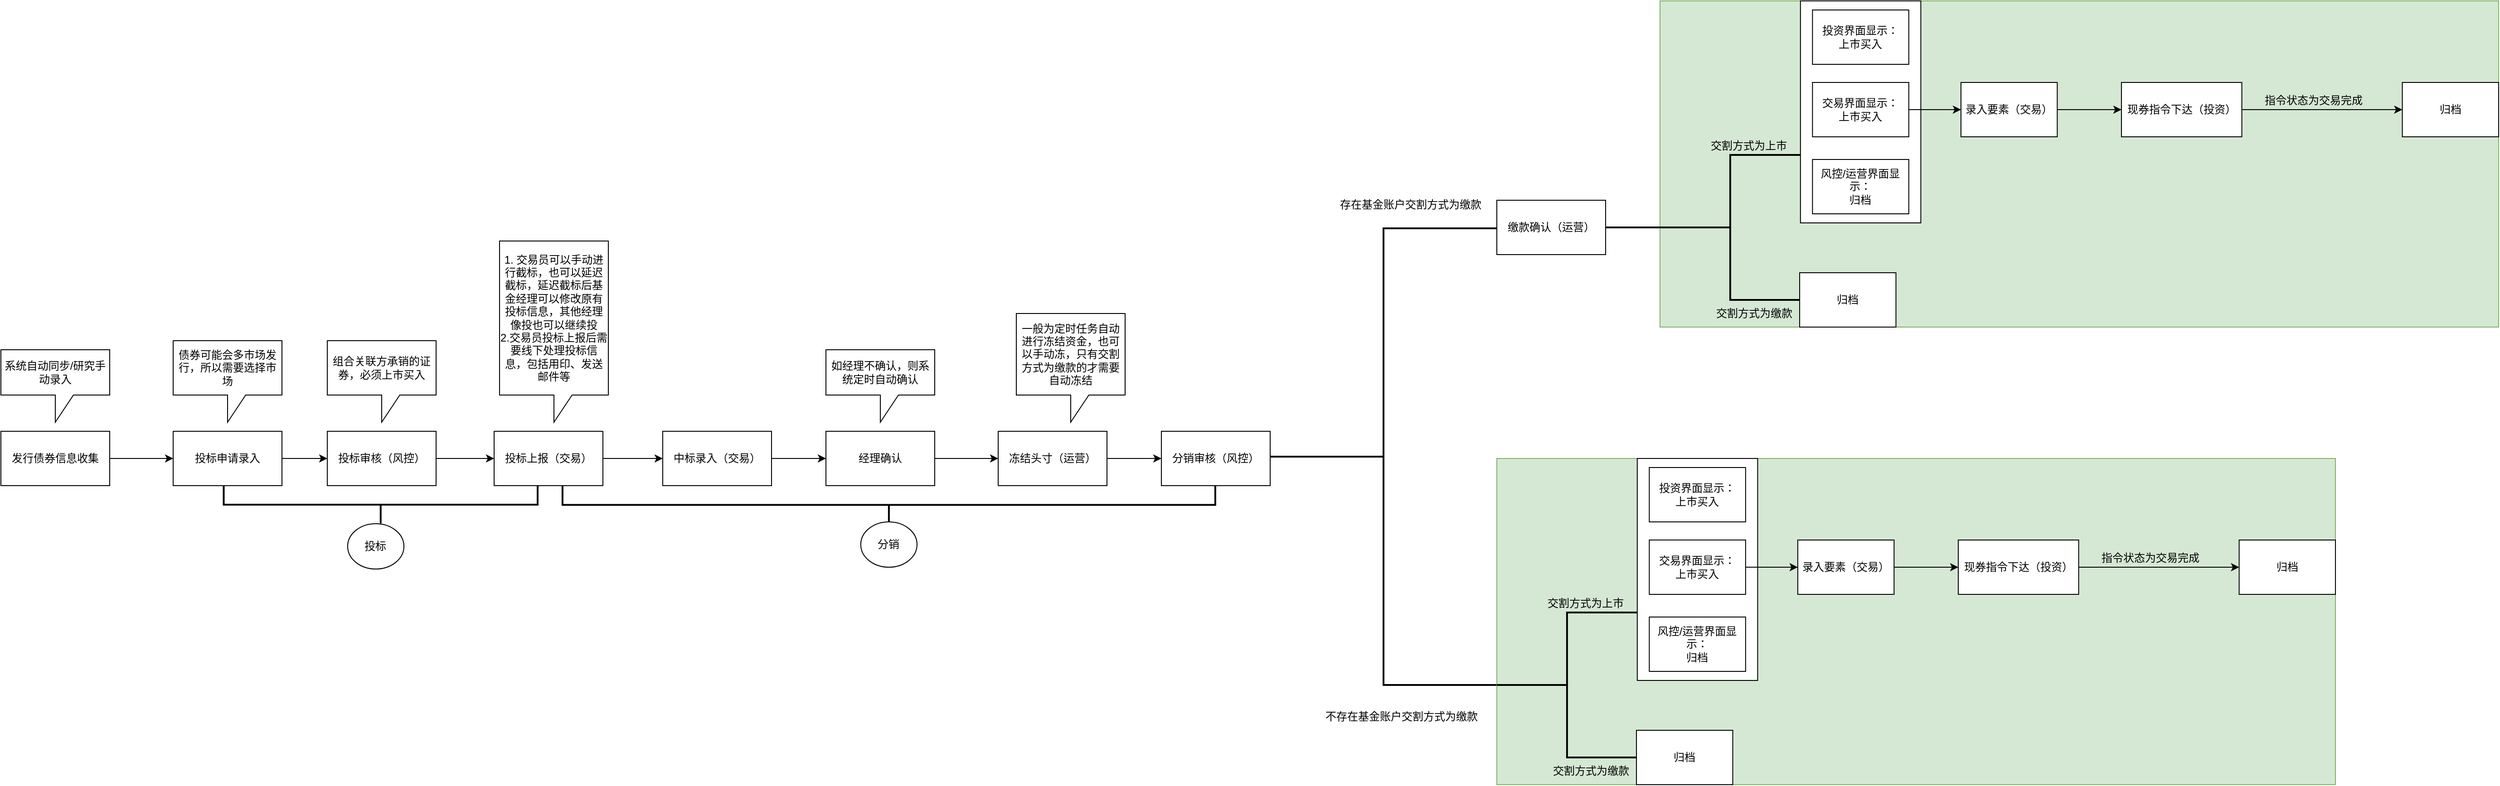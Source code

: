 <mxfile version="21.6.5" type="github">
  <diagram name="Page-1" id="9l_n-vJ5dFMjZLFDEs7Z">
    <mxGraphModel dx="3267" dy="2418" grid="1" gridSize="10" guides="1" tooltips="1" connect="1" arrows="1" fold="1" page="1" pageScale="1" pageWidth="827" pageHeight="1169" math="0" shadow="0">
      <root>
        <mxCell id="0" />
        <mxCell id="1" parent="0" />
        <mxCell id="hEPiWNOAB4XM48eltgoP-20" style="edgeStyle=orthogonalEdgeStyle;rounded=0;orthogonalLoop=1;jettySize=auto;html=1;entryX=0;entryY=0.5;entryDx=0;entryDy=0;" parent="1" source="hEPiWNOAB4XM48eltgoP-1" target="hEPiWNOAB4XM48eltgoP-2" edge="1">
          <mxGeometry relative="1" as="geometry" />
        </mxCell>
        <mxCell id="hEPiWNOAB4XM48eltgoP-1" value="投标申请录入" style="rounded=0;whiteSpace=wrap;html=1;" parent="1" vertex="1">
          <mxGeometry x="60" y="350" width="120" height="60" as="geometry" />
        </mxCell>
        <mxCell id="hEPiWNOAB4XM48eltgoP-21" style="edgeStyle=orthogonalEdgeStyle;rounded=0;orthogonalLoop=1;jettySize=auto;html=1;entryX=0;entryY=0.5;entryDx=0;entryDy=0;" parent="1" source="hEPiWNOAB4XM48eltgoP-2" target="hEPiWNOAB4XM48eltgoP-5" edge="1">
          <mxGeometry relative="1" as="geometry" />
        </mxCell>
        <mxCell id="hEPiWNOAB4XM48eltgoP-2" value="投标审核（风控）" style="rounded=0;whiteSpace=wrap;html=1;" parent="1" vertex="1">
          <mxGeometry x="230" y="350" width="120" height="60" as="geometry" />
        </mxCell>
        <mxCell id="hEPiWNOAB4XM48eltgoP-23" style="edgeStyle=orthogonalEdgeStyle;rounded=0;orthogonalLoop=1;jettySize=auto;html=1;" parent="1" source="hEPiWNOAB4XM48eltgoP-5" target="hEPiWNOAB4XM48eltgoP-6" edge="1">
          <mxGeometry relative="1" as="geometry" />
        </mxCell>
        <mxCell id="hEPiWNOAB4XM48eltgoP-5" value="投标上报（交易）" style="rounded=0;whiteSpace=wrap;html=1;" parent="1" vertex="1">
          <mxGeometry x="414" y="350" width="120" height="60" as="geometry" />
        </mxCell>
        <mxCell id="hEPiWNOAB4XM48eltgoP-24" style="edgeStyle=orthogonalEdgeStyle;rounded=0;orthogonalLoop=1;jettySize=auto;html=1;entryX=0;entryY=0.5;entryDx=0;entryDy=0;" parent="1" source="hEPiWNOAB4XM48eltgoP-6" target="hEPiWNOAB4XM48eltgoP-7" edge="1">
          <mxGeometry relative="1" as="geometry" />
        </mxCell>
        <mxCell id="hEPiWNOAB4XM48eltgoP-6" value="中标录入（交易）" style="rounded=0;whiteSpace=wrap;html=1;" parent="1" vertex="1">
          <mxGeometry x="600" y="350" width="120" height="60" as="geometry" />
        </mxCell>
        <mxCell id="hEPiWNOAB4XM48eltgoP-25" style="edgeStyle=orthogonalEdgeStyle;rounded=0;orthogonalLoop=1;jettySize=auto;html=1;entryX=0;entryY=0.5;entryDx=0;entryDy=0;" parent="1" source="hEPiWNOAB4XM48eltgoP-7" target="hEPiWNOAB4XM48eltgoP-8" edge="1">
          <mxGeometry relative="1" as="geometry" />
        </mxCell>
        <mxCell id="hEPiWNOAB4XM48eltgoP-7" value="经理确认" style="rounded=0;whiteSpace=wrap;html=1;" parent="1" vertex="1">
          <mxGeometry x="780" y="350" width="120" height="60" as="geometry" />
        </mxCell>
        <mxCell id="hEPiWNOAB4XM48eltgoP-26" style="edgeStyle=orthogonalEdgeStyle;rounded=0;orthogonalLoop=1;jettySize=auto;html=1;entryX=0;entryY=0.5;entryDx=0;entryDy=0;" parent="1" source="hEPiWNOAB4XM48eltgoP-8" target="hEPiWNOAB4XM48eltgoP-9" edge="1">
          <mxGeometry relative="1" as="geometry" />
        </mxCell>
        <mxCell id="hEPiWNOAB4XM48eltgoP-8" value="冻结头寸（运营）" style="rounded=0;whiteSpace=wrap;html=1;" parent="1" vertex="1">
          <mxGeometry x="970" y="350" width="120" height="60" as="geometry" />
        </mxCell>
        <mxCell id="hEPiWNOAB4XM48eltgoP-9" value="分销审核（风控）" style="rounded=0;whiteSpace=wrap;html=1;" parent="1" vertex="1">
          <mxGeometry x="1150" y="350" width="120" height="60" as="geometry" />
        </mxCell>
        <mxCell id="hEPiWNOAB4XM48eltgoP-17" value="" style="group" parent="1" vertex="1" connectable="0">
          <mxGeometry x="109" y="406" width="331" height="212.5" as="geometry" />
        </mxCell>
        <mxCell id="hEPiWNOAB4XM48eltgoP-14" value="" style="strokeWidth=2;html=1;shape=mxgraph.flowchart.annotation_2;align=left;labelPosition=right;pointerEvents=1;rotation=-90;" parent="hEPiWNOAB4XM48eltgoP-17" vertex="1">
          <mxGeometry x="159.19" y="-148.12" width="41.38" height="346.25" as="geometry" />
        </mxCell>
        <mxCell id="hEPiWNOAB4XM48eltgoP-16" value="投标" style="ellipse;whiteSpace=wrap;html=1;" parent="hEPiWNOAB4XM48eltgoP-17" vertex="1">
          <mxGeometry x="143.469" y="46" width="62.062" height="50" as="geometry" />
        </mxCell>
        <mxCell id="hEPiWNOAB4XM48eltgoP-18" value="" style="strokeWidth=2;html=1;shape=mxgraph.flowchart.annotation_2;align=left;labelPosition=right;pointerEvents=1;rotation=-90;" parent="1" vertex="1">
          <mxGeometry x="828.75" y="71.25" width="41.38" height="720" as="geometry" />
        </mxCell>
        <mxCell id="hEPiWNOAB4XM48eltgoP-19" value="分销" style="ellipse;whiteSpace=wrap;html=1;" parent="1" vertex="1">
          <mxGeometry x="818.409" y="450" width="62.062" height="50" as="geometry" />
        </mxCell>
        <mxCell id="M6cpoT_YFVFPnxx10Tcq-2" style="edgeStyle=orthogonalEdgeStyle;rounded=0;orthogonalLoop=1;jettySize=auto;html=1;" edge="1" parent="1" source="M6cpoT_YFVFPnxx10Tcq-1" target="hEPiWNOAB4XM48eltgoP-1">
          <mxGeometry relative="1" as="geometry" />
        </mxCell>
        <mxCell id="M6cpoT_YFVFPnxx10Tcq-1" value="发行债券信息收集&lt;br&gt;" style="rounded=0;whiteSpace=wrap;html=1;" vertex="1" parent="1">
          <mxGeometry x="-130" y="350" width="120" height="60" as="geometry" />
        </mxCell>
        <mxCell id="M6cpoT_YFVFPnxx10Tcq-3" value="如经理不确认，则系统定时自动确认" style="shape=callout;whiteSpace=wrap;html=1;perimeter=calloutPerimeter;" vertex="1" parent="1">
          <mxGeometry x="780" y="260" width="120" height="80" as="geometry" />
        </mxCell>
        <mxCell id="M6cpoT_YFVFPnxx10Tcq-4" value="系统自动同步/研究手动录入" style="shape=callout;whiteSpace=wrap;html=1;perimeter=calloutPerimeter;" vertex="1" parent="1">
          <mxGeometry x="-130" y="260" width="120" height="80" as="geometry" />
        </mxCell>
        <mxCell id="M6cpoT_YFVFPnxx10Tcq-5" value="1. 交易员可以手动进行截标，也可以延迟截标，延迟截标后基金经理可以修改原有投标信息，其他经理像投也可以继续投&lt;br&gt;2.交易员投标上报后需要线下处理投标信息，包括用印、发送邮件等" style="shape=callout;whiteSpace=wrap;html=1;perimeter=calloutPerimeter;" vertex="1" parent="1">
          <mxGeometry x="420" y="140" width="120" height="200" as="geometry" />
        </mxCell>
        <mxCell id="M6cpoT_YFVFPnxx10Tcq-6" value="一般为定时任务自动进行冻结资金，也可以手动冻，只有交割方式为缴款的才需要自动冻结" style="shape=callout;whiteSpace=wrap;html=1;perimeter=calloutPerimeter;" vertex="1" parent="1">
          <mxGeometry x="990" y="220" width="120" height="120" as="geometry" />
        </mxCell>
        <mxCell id="M6cpoT_YFVFPnxx10Tcq-7" value="债券可能会多市场发行，所以需要选择市场" style="shape=callout;whiteSpace=wrap;html=1;perimeter=calloutPerimeter;" vertex="1" parent="1">
          <mxGeometry x="60" y="250" width="120" height="90" as="geometry" />
        </mxCell>
        <mxCell id="M6cpoT_YFVFPnxx10Tcq-8" value="组合关联方承销的证券，必须上市买入" style="shape=callout;whiteSpace=wrap;html=1;perimeter=calloutPerimeter;" vertex="1" parent="1">
          <mxGeometry x="230" y="250" width="120" height="90" as="geometry" />
        </mxCell>
        <mxCell id="M6cpoT_YFVFPnxx10Tcq-64" value="" style="group" vertex="1" connectable="0" parent="1">
          <mxGeometry x="1270" y="-125" width="1355" height="865" as="geometry" />
        </mxCell>
        <mxCell id="M6cpoT_YFVFPnxx10Tcq-24" value="缴款确认（运营）" style="rounded=0;whiteSpace=wrap;html=1;" vertex="1" parent="M6cpoT_YFVFPnxx10Tcq-64">
          <mxGeometry x="250" y="220" width="120" height="60" as="geometry" />
        </mxCell>
        <mxCell id="M6cpoT_YFVFPnxx10Tcq-25" value="" style="strokeWidth=2;html=1;shape=mxgraph.flowchart.annotation_2;align=left;labelPosition=right;pointerEvents=1;" vertex="1" parent="M6cpoT_YFVFPnxx10Tcq-64">
          <mxGeometry y="251" width="250" height="504" as="geometry" />
        </mxCell>
        <mxCell id="M6cpoT_YFVFPnxx10Tcq-26" value="存在基金账户交割方式为缴款" style="text;html=1;strokeColor=none;fillColor=none;align=center;verticalAlign=middle;whiteSpace=wrap;rounded=0;" vertex="1" parent="M6cpoT_YFVFPnxx10Tcq-64">
          <mxGeometry x="40" y="210" width="230" height="30" as="geometry" />
        </mxCell>
        <mxCell id="M6cpoT_YFVFPnxx10Tcq-44" value="" style="group;fillColor=#d5e8d4;strokeColor=#82b366;fillStyle=auto;" vertex="1" connectable="0" parent="M6cpoT_YFVFPnxx10Tcq-64">
          <mxGeometry x="430" width="925" height="360" as="geometry" />
        </mxCell>
        <mxCell id="M6cpoT_YFVFPnxx10Tcq-9" value="" style="strokeWidth=2;html=1;shape=mxgraph.flowchart.annotation_2;align=left;labelPosition=right;pointerEvents=1;" vertex="1" parent="M6cpoT_YFVFPnxx10Tcq-44">
          <mxGeometry y="170" width="154.9" height="160" as="geometry" />
        </mxCell>
        <mxCell id="M6cpoT_YFVFPnxx10Tcq-11" value="归档" style="rounded=0;whiteSpace=wrap;html=1;" vertex="1" parent="M6cpoT_YFVFPnxx10Tcq-44">
          <mxGeometry x="154.019" y="300" width="106.22" height="60" as="geometry" />
        </mxCell>
        <mxCell id="M6cpoT_YFVFPnxx10Tcq-12" value="交割方式为上市" style="text;html=1;strokeColor=none;fillColor=none;align=center;verticalAlign=middle;whiteSpace=wrap;rounded=0;" vertex="1" parent="M6cpoT_YFVFPnxx10Tcq-44">
          <mxGeometry x="40.493" y="145" width="115.687" height="30" as="geometry" />
        </mxCell>
        <mxCell id="M6cpoT_YFVFPnxx10Tcq-13" value="交割方式为缴款" style="text;html=1;strokeColor=none;fillColor=none;align=center;verticalAlign=middle;whiteSpace=wrap;rounded=0;" vertex="1" parent="M6cpoT_YFVFPnxx10Tcq-44">
          <mxGeometry x="40.49" y="330" width="127.688" height="30" as="geometry" />
        </mxCell>
        <mxCell id="M6cpoT_YFVFPnxx10Tcq-14" value="" style="rounded=0;whiteSpace=wrap;html=1;" vertex="1" parent="M6cpoT_YFVFPnxx10Tcq-44">
          <mxGeometry x="154.904" width="132.775" height="245" as="geometry" />
        </mxCell>
        <mxCell id="M6cpoT_YFVFPnxx10Tcq-10" value="投资界面显示：&lt;br&gt;上市买入" style="rounded=0;whiteSpace=wrap;html=1;" vertex="1" parent="M6cpoT_YFVFPnxx10Tcq-44">
          <mxGeometry x="168.182" y="10" width="106.22" height="60" as="geometry" />
        </mxCell>
        <mxCell id="M6cpoT_YFVFPnxx10Tcq-15" value="风控/运营界面显示：&lt;br&gt;归档" style="rounded=0;whiteSpace=wrap;html=1;" vertex="1" parent="M6cpoT_YFVFPnxx10Tcq-44">
          <mxGeometry x="168.182" y="175" width="106.22" height="60" as="geometry" />
        </mxCell>
        <mxCell id="M6cpoT_YFVFPnxx10Tcq-16" value="交易界面显示：&lt;br&gt;上市买入" style="rounded=0;whiteSpace=wrap;html=1;" vertex="1" parent="M6cpoT_YFVFPnxx10Tcq-44">
          <mxGeometry x="168.182" y="90" width="106.22" height="60" as="geometry" />
        </mxCell>
        <mxCell id="M6cpoT_YFVFPnxx10Tcq-17" value="录入要素（交易）" style="rounded=0;whiteSpace=wrap;html=1;" vertex="1" parent="M6cpoT_YFVFPnxx10Tcq-44">
          <mxGeometry x="331.938" y="90" width="106.22" height="60" as="geometry" />
        </mxCell>
        <mxCell id="M6cpoT_YFVFPnxx10Tcq-18" style="edgeStyle=orthogonalEdgeStyle;rounded=0;orthogonalLoop=1;jettySize=auto;html=1;entryX=0;entryY=0.5;entryDx=0;entryDy=0;" edge="1" parent="M6cpoT_YFVFPnxx10Tcq-44" source="M6cpoT_YFVFPnxx10Tcq-16" target="M6cpoT_YFVFPnxx10Tcq-17">
          <mxGeometry relative="1" as="geometry" />
        </mxCell>
        <mxCell id="M6cpoT_YFVFPnxx10Tcq-19" value="归档" style="rounded=0;whiteSpace=wrap;html=1;" vertex="1" parent="M6cpoT_YFVFPnxx10Tcq-44">
          <mxGeometry x="818.78" y="90" width="106.22" height="60" as="geometry" />
        </mxCell>
        <mxCell id="M6cpoT_YFVFPnxx10Tcq-22" style="edgeStyle=orthogonalEdgeStyle;rounded=0;orthogonalLoop=1;jettySize=auto;html=1;entryX=0;entryY=0.5;entryDx=0;entryDy=0;" edge="1" parent="M6cpoT_YFVFPnxx10Tcq-44" source="M6cpoT_YFVFPnxx10Tcq-20" target="M6cpoT_YFVFPnxx10Tcq-19">
          <mxGeometry relative="1" as="geometry" />
        </mxCell>
        <mxCell id="M6cpoT_YFVFPnxx10Tcq-20" value="现券指令下达（投资）" style="rounded=0;whiteSpace=wrap;html=1;" vertex="1" parent="M6cpoT_YFVFPnxx10Tcq-44">
          <mxGeometry x="508.971" y="90" width="132.775" height="60" as="geometry" />
        </mxCell>
        <mxCell id="M6cpoT_YFVFPnxx10Tcq-21" style="edgeStyle=orthogonalEdgeStyle;rounded=0;orthogonalLoop=1;jettySize=auto;html=1;entryX=0;entryY=0.5;entryDx=0;entryDy=0;" edge="1" parent="M6cpoT_YFVFPnxx10Tcq-44" source="M6cpoT_YFVFPnxx10Tcq-17" target="M6cpoT_YFVFPnxx10Tcq-20">
          <mxGeometry relative="1" as="geometry" />
        </mxCell>
        <mxCell id="M6cpoT_YFVFPnxx10Tcq-23" value="指令状态为交易完成" style="text;html=1;strokeColor=none;fillColor=none;align=center;verticalAlign=middle;whiteSpace=wrap;rounded=0;" vertex="1" parent="M6cpoT_YFVFPnxx10Tcq-44">
          <mxGeometry x="659.45" y="95" width="123.923" height="30" as="geometry" />
        </mxCell>
        <mxCell id="M6cpoT_YFVFPnxx10Tcq-46" value="" style="group;fillColor=#d5e8d4;strokeColor=#82b366;fillStyle=auto;" vertex="1" connectable="0" parent="M6cpoT_YFVFPnxx10Tcq-64">
          <mxGeometry x="250" y="505" width="925" height="360" as="geometry" />
        </mxCell>
        <mxCell id="M6cpoT_YFVFPnxx10Tcq-47" value="" style="strokeWidth=2;html=1;shape=mxgraph.flowchart.annotation_2;align=left;labelPosition=right;pointerEvents=1;" vertex="1" parent="M6cpoT_YFVFPnxx10Tcq-46">
          <mxGeometry y="170" width="154.9" height="160" as="geometry" />
        </mxCell>
        <mxCell id="M6cpoT_YFVFPnxx10Tcq-48" value="归档" style="rounded=0;whiteSpace=wrap;html=1;" vertex="1" parent="M6cpoT_YFVFPnxx10Tcq-46">
          <mxGeometry x="154.019" y="300" width="106.22" height="60" as="geometry" />
        </mxCell>
        <mxCell id="M6cpoT_YFVFPnxx10Tcq-49" value="交割方式为上市" style="text;html=1;strokeColor=none;fillColor=none;align=center;verticalAlign=middle;whiteSpace=wrap;rounded=0;" vertex="1" parent="M6cpoT_YFVFPnxx10Tcq-46">
          <mxGeometry x="40.493" y="145" width="115.687" height="30" as="geometry" />
        </mxCell>
        <mxCell id="M6cpoT_YFVFPnxx10Tcq-50" value="交割方式为缴款" style="text;html=1;strokeColor=none;fillColor=none;align=center;verticalAlign=middle;whiteSpace=wrap;rounded=0;" vertex="1" parent="M6cpoT_YFVFPnxx10Tcq-46">
          <mxGeometry x="40.49" y="330" width="127.688" height="30" as="geometry" />
        </mxCell>
        <mxCell id="M6cpoT_YFVFPnxx10Tcq-51" value="" style="rounded=0;whiteSpace=wrap;html=1;" vertex="1" parent="M6cpoT_YFVFPnxx10Tcq-46">
          <mxGeometry x="154.904" width="132.775" height="245" as="geometry" />
        </mxCell>
        <mxCell id="M6cpoT_YFVFPnxx10Tcq-52" value="投资界面显示：&lt;br&gt;上市买入" style="rounded=0;whiteSpace=wrap;html=1;" vertex="1" parent="M6cpoT_YFVFPnxx10Tcq-46">
          <mxGeometry x="168.182" y="10" width="106.22" height="60" as="geometry" />
        </mxCell>
        <mxCell id="M6cpoT_YFVFPnxx10Tcq-53" value="风控/运营界面显示：&lt;br&gt;归档" style="rounded=0;whiteSpace=wrap;html=1;" vertex="1" parent="M6cpoT_YFVFPnxx10Tcq-46">
          <mxGeometry x="168.182" y="175" width="106.22" height="60" as="geometry" />
        </mxCell>
        <mxCell id="M6cpoT_YFVFPnxx10Tcq-54" value="交易界面显示：&lt;br&gt;上市买入" style="rounded=0;whiteSpace=wrap;html=1;" vertex="1" parent="M6cpoT_YFVFPnxx10Tcq-46">
          <mxGeometry x="168.182" y="90" width="106.22" height="60" as="geometry" />
        </mxCell>
        <mxCell id="M6cpoT_YFVFPnxx10Tcq-55" value="录入要素（交易）" style="rounded=0;whiteSpace=wrap;html=1;" vertex="1" parent="M6cpoT_YFVFPnxx10Tcq-46">
          <mxGeometry x="331.938" y="90" width="106.22" height="60" as="geometry" />
        </mxCell>
        <mxCell id="M6cpoT_YFVFPnxx10Tcq-56" style="edgeStyle=orthogonalEdgeStyle;rounded=0;orthogonalLoop=1;jettySize=auto;html=1;entryX=0;entryY=0.5;entryDx=0;entryDy=0;" edge="1" parent="M6cpoT_YFVFPnxx10Tcq-46" source="M6cpoT_YFVFPnxx10Tcq-54" target="M6cpoT_YFVFPnxx10Tcq-55">
          <mxGeometry relative="1" as="geometry" />
        </mxCell>
        <mxCell id="M6cpoT_YFVFPnxx10Tcq-57" value="归档" style="rounded=0;whiteSpace=wrap;html=1;" vertex="1" parent="M6cpoT_YFVFPnxx10Tcq-46">
          <mxGeometry x="818.78" y="90" width="106.22" height="60" as="geometry" />
        </mxCell>
        <mxCell id="M6cpoT_YFVFPnxx10Tcq-58" style="edgeStyle=orthogonalEdgeStyle;rounded=0;orthogonalLoop=1;jettySize=auto;html=1;entryX=0;entryY=0.5;entryDx=0;entryDy=0;" edge="1" parent="M6cpoT_YFVFPnxx10Tcq-46" source="M6cpoT_YFVFPnxx10Tcq-59" target="M6cpoT_YFVFPnxx10Tcq-57">
          <mxGeometry relative="1" as="geometry" />
        </mxCell>
        <mxCell id="M6cpoT_YFVFPnxx10Tcq-59" value="现券指令下达（投资）" style="rounded=0;whiteSpace=wrap;html=1;" vertex="1" parent="M6cpoT_YFVFPnxx10Tcq-46">
          <mxGeometry x="508.971" y="90" width="132.775" height="60" as="geometry" />
        </mxCell>
        <mxCell id="M6cpoT_YFVFPnxx10Tcq-60" style="edgeStyle=orthogonalEdgeStyle;rounded=0;orthogonalLoop=1;jettySize=auto;html=1;entryX=0;entryY=0.5;entryDx=0;entryDy=0;" edge="1" parent="M6cpoT_YFVFPnxx10Tcq-46" source="M6cpoT_YFVFPnxx10Tcq-55" target="M6cpoT_YFVFPnxx10Tcq-59">
          <mxGeometry relative="1" as="geometry" />
        </mxCell>
        <mxCell id="M6cpoT_YFVFPnxx10Tcq-61" value="指令状态为交易完成" style="text;html=1;strokeColor=none;fillColor=none;align=center;verticalAlign=middle;whiteSpace=wrap;rounded=0;" vertex="1" parent="M6cpoT_YFVFPnxx10Tcq-46">
          <mxGeometry x="659.45" y="95" width="123.923" height="30" as="geometry" />
        </mxCell>
        <mxCell id="M6cpoT_YFVFPnxx10Tcq-62" value="" style="endArrow=none;html=1;rounded=0;exitX=1;exitY=0.5;exitDx=0;exitDy=0;entryX=0;entryY=0.5;entryDx=0;entryDy=0;entryPerimeter=0;strokeWidth=2;" edge="1" parent="M6cpoT_YFVFPnxx10Tcq-64" source="M6cpoT_YFVFPnxx10Tcq-24" target="M6cpoT_YFVFPnxx10Tcq-9">
          <mxGeometry width="50" height="50" relative="1" as="geometry">
            <mxPoint x="480" y="385" as="sourcePoint" />
            <mxPoint x="530" y="335" as="targetPoint" />
          </mxGeometry>
        </mxCell>
        <mxCell id="M6cpoT_YFVFPnxx10Tcq-63" value="不存在基金账户交割方式为缴款" style="text;html=1;strokeColor=none;fillColor=none;align=center;verticalAlign=middle;whiteSpace=wrap;rounded=0;" vertex="1" parent="M6cpoT_YFVFPnxx10Tcq-64">
          <mxGeometry x="30" y="775" width="230" height="30" as="geometry" />
        </mxCell>
      </root>
    </mxGraphModel>
  </diagram>
</mxfile>

